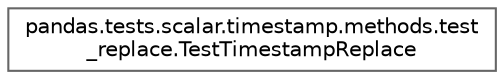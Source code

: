 digraph "Graphical Class Hierarchy"
{
 // LATEX_PDF_SIZE
  bgcolor="transparent";
  edge [fontname=Helvetica,fontsize=10,labelfontname=Helvetica,labelfontsize=10];
  node [fontname=Helvetica,fontsize=10,shape=box,height=0.2,width=0.4];
  rankdir="LR";
  Node0 [id="Node000000",label="pandas.tests.scalar.timestamp.methods.test\l_replace.TestTimestampReplace",height=0.2,width=0.4,color="grey40", fillcolor="white", style="filled",URL="$d1/d4c/classpandas_1_1tests_1_1scalar_1_1timestamp_1_1methods_1_1test__replace_1_1TestTimestampReplace.html",tooltip=" "];
}
